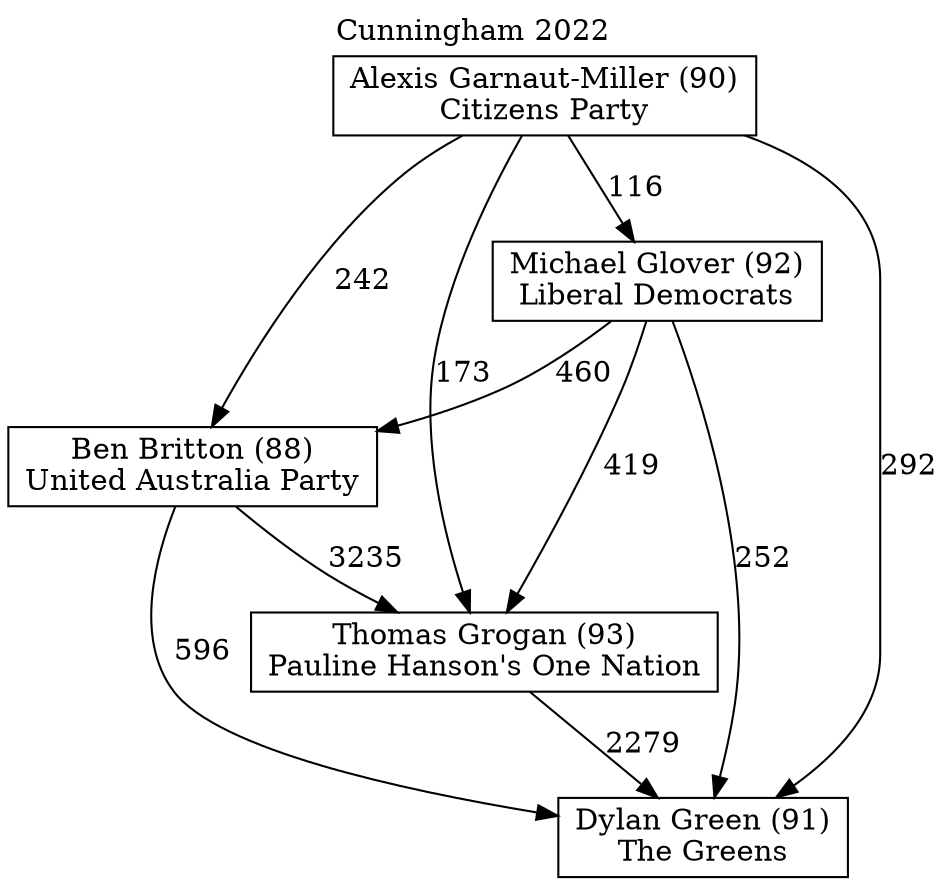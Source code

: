 // House preference flow
digraph "Dylan Green (91)_Cunningham_2022" {
	graph [label="Cunningham 2022" labelloc=t mclimit=10]
	node [shape=box]
	"Dylan Green (91)" [label="Dylan Green (91)
The Greens"]
	"Ben Britton (88)" [label="Ben Britton (88)
United Australia Party"]
	"Alexis Garnaut-Miller (90)" [label="Alexis Garnaut-Miller (90)
Citizens Party"]
	"Michael Glover (92)" [label="Michael Glover (92)
Liberal Democrats"]
	"Thomas Grogan (93)" [label="Thomas Grogan (93)
Pauline Hanson's One Nation"]
	"Alexis Garnaut-Miller (90)" -> "Thomas Grogan (93)" [label=173]
	"Alexis Garnaut-Miller (90)" -> "Dylan Green (91)" [label=292]
	"Michael Glover (92)" -> "Dylan Green (91)" [label=252]
	"Alexis Garnaut-Miller (90)" -> "Ben Britton (88)" [label=242]
	"Ben Britton (88)" -> "Dylan Green (91)" [label=596]
	"Ben Britton (88)" -> "Thomas Grogan (93)" [label=3235]
	"Alexis Garnaut-Miller (90)" -> "Michael Glover (92)" [label=116]
	"Thomas Grogan (93)" -> "Dylan Green (91)" [label=2279]
	"Michael Glover (92)" -> "Ben Britton (88)" [label=460]
	"Michael Glover (92)" -> "Thomas Grogan (93)" [label=419]
}
